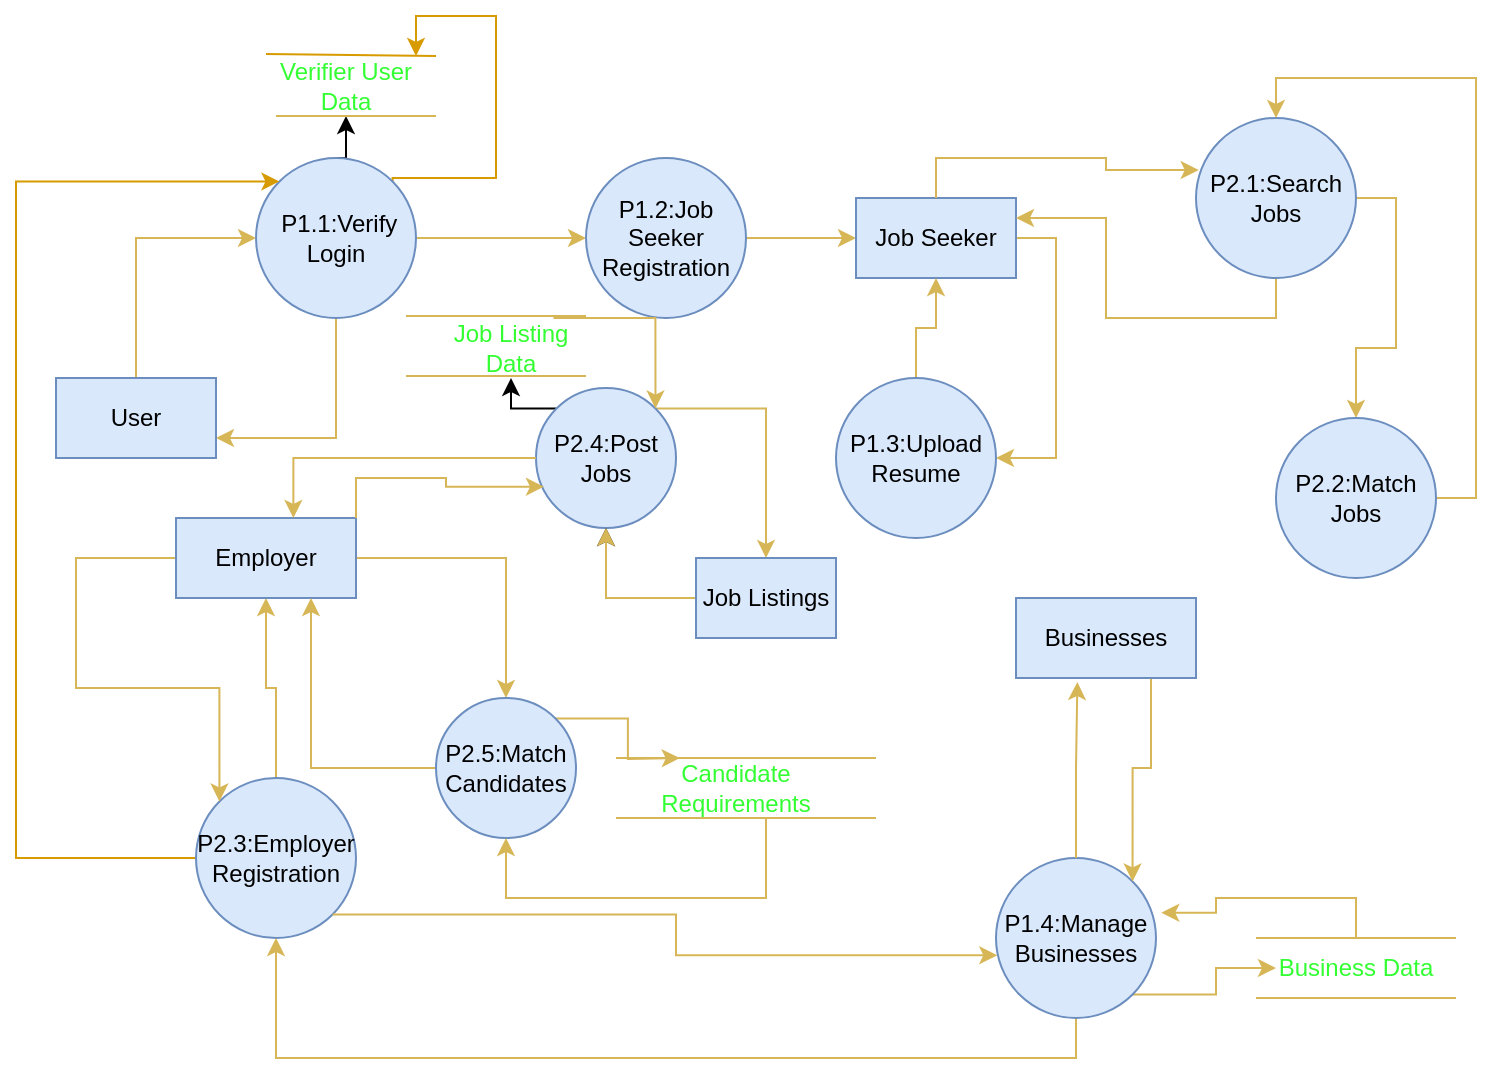 <mxfile version="26.2.2">
  <diagram name="Page-1" id="CfW-_Tz82PXMGNKahrf7">
    <mxGraphModel dx="788" dy="1624" grid="1" gridSize="10" guides="1" tooltips="1" connect="1" arrows="1" fold="1" page="1" pageScale="1" pageWidth="850" pageHeight="1100" math="0" shadow="0">
      <root>
        <mxCell id="0" />
        <mxCell id="1" parent="0" />
        <mxCell id="e3tBcOT2XjuRPqGABPEm-5" style="edgeStyle=orthogonalEdgeStyle;rounded=0;orthogonalLoop=1;jettySize=auto;html=1;exitX=0.5;exitY=1;exitDx=0;exitDy=0;entryX=1;entryY=0.75;entryDx=0;entryDy=0;fillColor=#fff2cc;strokeColor=#d6b656;" parent="1" source="e3tBcOT2XjuRPqGABPEm-2" target="e3tBcOT2XjuRPqGABPEm-3" edge="1">
          <mxGeometry relative="1" as="geometry" />
        </mxCell>
        <mxCell id="e3tBcOT2XjuRPqGABPEm-9" style="edgeStyle=orthogonalEdgeStyle;rounded=0;orthogonalLoop=1;jettySize=auto;html=1;exitX=1;exitY=0.5;exitDx=0;exitDy=0;fillColor=#fff2cc;strokeColor=#d6b656;" parent="1" source="e3tBcOT2XjuRPqGABPEm-2" target="e3tBcOT2XjuRPqGABPEm-10" edge="1">
          <mxGeometry relative="1" as="geometry">
            <mxPoint x="350" y="110" as="targetPoint" />
          </mxGeometry>
        </mxCell>
        <mxCell id="e3tBcOT2XjuRPqGABPEm-69" style="edgeStyle=orthogonalEdgeStyle;rounded=0;orthogonalLoop=1;jettySize=auto;html=1;exitX=0.5;exitY=0;exitDx=0;exitDy=0;entryX=0.5;entryY=1;entryDx=0;entryDy=0;" parent="1" source="e3tBcOT2XjuRPqGABPEm-2" target="e3tBcOT2XjuRPqGABPEm-65" edge="1">
          <mxGeometry relative="1" as="geometry" />
        </mxCell>
        <mxCell id="e3tBcOT2XjuRPqGABPEm-70" style="edgeStyle=orthogonalEdgeStyle;rounded=0;orthogonalLoop=1;jettySize=auto;html=1;exitX=1;exitY=0;exitDx=0;exitDy=0;entryX=1;entryY=0;entryDx=0;entryDy=0;fillColor=#ffe6cc;strokeColor=#d79b00;" parent="1" source="e3tBcOT2XjuRPqGABPEm-2" target="e3tBcOT2XjuRPqGABPEm-65" edge="1">
          <mxGeometry relative="1" as="geometry">
            <Array as="points">
              <mxPoint x="248" y="80" />
              <mxPoint x="300" y="80" />
              <mxPoint x="300" y="-1" />
              <mxPoint x="260" y="-1" />
            </Array>
          </mxGeometry>
        </mxCell>
        <mxCell id="e3tBcOT2XjuRPqGABPEm-2" value="&amp;nbsp;P1.1:Verify Login" style="ellipse;whiteSpace=wrap;html=1;aspect=fixed;fillColor=#dae8fc;strokeColor=#6c8ebf;" parent="1" vertex="1">
          <mxGeometry x="180" y="70" width="80" height="80" as="geometry" />
        </mxCell>
        <mxCell id="e3tBcOT2XjuRPqGABPEm-8" style="edgeStyle=orthogonalEdgeStyle;rounded=0;orthogonalLoop=1;jettySize=auto;html=1;exitX=0.5;exitY=0;exitDx=0;exitDy=0;entryX=0;entryY=0.5;entryDx=0;entryDy=0;fillColor=#fff2cc;strokeColor=#d6b656;" parent="1" source="e3tBcOT2XjuRPqGABPEm-3" target="e3tBcOT2XjuRPqGABPEm-2" edge="1">
          <mxGeometry relative="1" as="geometry" />
        </mxCell>
        <mxCell id="e3tBcOT2XjuRPqGABPEm-3" value="User" style="rounded=0;whiteSpace=wrap;html=1;fillColor=#dae8fc;strokeColor=#6c8ebf;" parent="1" vertex="1">
          <mxGeometry x="80" y="180" width="80" height="40" as="geometry" />
        </mxCell>
        <mxCell id="e3tBcOT2XjuRPqGABPEm-11" style="edgeStyle=orthogonalEdgeStyle;rounded=0;orthogonalLoop=1;jettySize=auto;html=1;exitX=1;exitY=0.5;exitDx=0;exitDy=0;fillColor=#fff2cc;strokeColor=#d6b656;" parent="1" source="e3tBcOT2XjuRPqGABPEm-10" target="e3tBcOT2XjuRPqGABPEm-12" edge="1">
          <mxGeometry relative="1" as="geometry">
            <mxPoint x="480" y="110" as="targetPoint" />
          </mxGeometry>
        </mxCell>
        <mxCell id="e3tBcOT2XjuRPqGABPEm-10" value="P1.2:Job Seeker Registration" style="ellipse;whiteSpace=wrap;html=1;aspect=fixed;fillColor=#dae8fc;strokeColor=#6c8ebf;" parent="1" vertex="1">
          <mxGeometry x="345" y="70" width="80" height="80" as="geometry" />
        </mxCell>
        <mxCell id="e3tBcOT2XjuRPqGABPEm-16" style="edgeStyle=orthogonalEdgeStyle;rounded=0;orthogonalLoop=1;jettySize=auto;html=1;exitX=1;exitY=0.5;exitDx=0;exitDy=0;entryX=1;entryY=0.5;entryDx=0;entryDy=0;fillColor=#fff2cc;strokeColor=#d6b656;" parent="1" source="e3tBcOT2XjuRPqGABPEm-12" target="e3tBcOT2XjuRPqGABPEm-13" edge="1">
          <mxGeometry relative="1" as="geometry" />
        </mxCell>
        <mxCell id="e3tBcOT2XjuRPqGABPEm-12" value="Job Seeker" style="rounded=0;whiteSpace=wrap;html=1;fillColor=#dae8fc;strokeColor=#6c8ebf;" parent="1" vertex="1">
          <mxGeometry x="480" y="90" width="80" height="40" as="geometry" />
        </mxCell>
        <mxCell id="e3tBcOT2XjuRPqGABPEm-15" style="edgeStyle=orthogonalEdgeStyle;rounded=0;orthogonalLoop=1;jettySize=auto;html=1;exitX=0.5;exitY=0;exitDx=0;exitDy=0;entryX=0.5;entryY=1;entryDx=0;entryDy=0;fillColor=#fff2cc;strokeColor=#d6b656;" parent="1" source="e3tBcOT2XjuRPqGABPEm-13" target="e3tBcOT2XjuRPqGABPEm-12" edge="1">
          <mxGeometry relative="1" as="geometry" />
        </mxCell>
        <mxCell id="e3tBcOT2XjuRPqGABPEm-13" value="P1.3:Upload Resume" style="ellipse;whiteSpace=wrap;html=1;aspect=fixed;fillColor=#dae8fc;strokeColor=#6c8ebf;" parent="1" vertex="1">
          <mxGeometry x="470" y="180" width="80" height="80" as="geometry" />
        </mxCell>
        <mxCell id="e3tBcOT2XjuRPqGABPEm-20" style="edgeStyle=orthogonalEdgeStyle;rounded=0;orthogonalLoop=1;jettySize=auto;html=1;exitX=0.5;exitY=1;exitDx=0;exitDy=0;entryX=1;entryY=0.25;entryDx=0;entryDy=0;fillColor=#fff2cc;strokeColor=#d6b656;" parent="1" source="e3tBcOT2XjuRPqGABPEm-18" target="e3tBcOT2XjuRPqGABPEm-12" edge="1">
          <mxGeometry relative="1" as="geometry" />
        </mxCell>
        <mxCell id="e3tBcOT2XjuRPqGABPEm-22" style="edgeStyle=orthogonalEdgeStyle;rounded=0;orthogonalLoop=1;jettySize=auto;html=1;exitX=1;exitY=0.5;exitDx=0;exitDy=0;fillColor=#fff2cc;strokeColor=#d6b656;" parent="1" source="e3tBcOT2XjuRPqGABPEm-18" target="e3tBcOT2XjuRPqGABPEm-21" edge="1">
          <mxGeometry relative="1" as="geometry" />
        </mxCell>
        <mxCell id="e3tBcOT2XjuRPqGABPEm-18" value="P2.1:Search Jobs" style="ellipse;whiteSpace=wrap;html=1;aspect=fixed;fillColor=#dae8fc;strokeColor=#6c8ebf;" parent="1" vertex="1">
          <mxGeometry x="650" y="50" width="80" height="80" as="geometry" />
        </mxCell>
        <mxCell id="e3tBcOT2XjuRPqGABPEm-19" style="edgeStyle=orthogonalEdgeStyle;rounded=0;orthogonalLoop=1;jettySize=auto;html=1;exitX=0.5;exitY=0;exitDx=0;exitDy=0;entryX=0.017;entryY=0.325;entryDx=0;entryDy=0;entryPerimeter=0;fillColor=#fff2cc;strokeColor=#d6b656;" parent="1" source="e3tBcOT2XjuRPqGABPEm-12" target="e3tBcOT2XjuRPqGABPEm-18" edge="1">
          <mxGeometry relative="1" as="geometry" />
        </mxCell>
        <mxCell id="e3tBcOT2XjuRPqGABPEm-23" style="edgeStyle=orthogonalEdgeStyle;rounded=0;orthogonalLoop=1;jettySize=auto;html=1;exitX=1;exitY=0.5;exitDx=0;exitDy=0;entryX=0.5;entryY=0;entryDx=0;entryDy=0;fillColor=#fff2cc;strokeColor=#d6b656;" parent="1" source="e3tBcOT2XjuRPqGABPEm-21" target="e3tBcOT2XjuRPqGABPEm-18" edge="1">
          <mxGeometry relative="1" as="geometry" />
        </mxCell>
        <mxCell id="e3tBcOT2XjuRPqGABPEm-21" value="P2.2:Match Jobs" style="ellipse;whiteSpace=wrap;html=1;aspect=fixed;fillColor=#dae8fc;strokeColor=#6c8ebf;" parent="1" vertex="1">
          <mxGeometry x="690" y="200" width="80" height="80" as="geometry" />
        </mxCell>
        <mxCell id="e3tBcOT2XjuRPqGABPEm-29" style="edgeStyle=orthogonalEdgeStyle;rounded=0;orthogonalLoop=1;jettySize=auto;html=1;exitX=0.5;exitY=0;exitDx=0;exitDy=0;entryX=0.5;entryY=1;entryDx=0;entryDy=0;fillColor=#fff2cc;strokeColor=#d6b656;" parent="1" source="e3tBcOT2XjuRPqGABPEm-25" target="e3tBcOT2XjuRPqGABPEm-27" edge="1">
          <mxGeometry relative="1" as="geometry" />
        </mxCell>
        <mxCell id="e3tBcOT2XjuRPqGABPEm-36" style="edgeStyle=orthogonalEdgeStyle;rounded=0;orthogonalLoop=1;jettySize=auto;html=1;exitX=0;exitY=0.5;exitDx=0;exitDy=0;entryX=0;entryY=0;entryDx=0;entryDy=0;fillColor=#ffe6cc;strokeColor=#d79b00;" parent="1" source="e3tBcOT2XjuRPqGABPEm-25" target="e3tBcOT2XjuRPqGABPEm-2" edge="1">
          <mxGeometry relative="1" as="geometry">
            <Array as="points">
              <mxPoint x="60" y="420" />
              <mxPoint x="60" y="82" />
            </Array>
          </mxGeometry>
        </mxCell>
        <mxCell id="e3tBcOT2XjuRPqGABPEm-25" value="P2.3:Employer Registration" style="ellipse;whiteSpace=wrap;html=1;aspect=fixed;fillColor=#dae8fc;strokeColor=#6c8ebf;" parent="1" vertex="1">
          <mxGeometry x="150" y="380" width="80" height="80" as="geometry" />
        </mxCell>
        <mxCell id="e3tBcOT2XjuRPqGABPEm-34" style="edgeStyle=orthogonalEdgeStyle;rounded=0;orthogonalLoop=1;jettySize=auto;html=1;exitX=0;exitY=0.5;exitDx=0;exitDy=0;entryX=0;entryY=0;entryDx=0;entryDy=0;fillColor=#fff2cc;strokeColor=#d6b656;" parent="1" source="e3tBcOT2XjuRPqGABPEm-27" target="e3tBcOT2XjuRPqGABPEm-25" edge="1">
          <mxGeometry relative="1" as="geometry">
            <Array as="points">
              <mxPoint x="90" y="270" />
              <mxPoint x="90" y="335" />
              <mxPoint x="162" y="335" />
            </Array>
          </mxGeometry>
        </mxCell>
        <mxCell id="e3tBcOT2XjuRPqGABPEm-42" style="edgeStyle=orthogonalEdgeStyle;rounded=0;orthogonalLoop=1;jettySize=auto;html=1;exitX=1;exitY=0.5;exitDx=0;exitDy=0;entryX=0.5;entryY=0;entryDx=0;entryDy=0;fillColor=#fff2cc;strokeColor=#d6b656;" parent="1" source="e3tBcOT2XjuRPqGABPEm-27" target="e3tBcOT2XjuRPqGABPEm-40" edge="1">
          <mxGeometry relative="1" as="geometry" />
        </mxCell>
        <mxCell id="e3tBcOT2XjuRPqGABPEm-27" value="Employer" style="rounded=0;whiteSpace=wrap;html=1;fillColor=#dae8fc;strokeColor=#6c8ebf;" parent="1" vertex="1">
          <mxGeometry x="140" y="250" width="90" height="40" as="geometry" />
        </mxCell>
        <mxCell id="e3tBcOT2XjuRPqGABPEm-46" style="edgeStyle=orthogonalEdgeStyle;rounded=0;orthogonalLoop=1;jettySize=auto;html=1;exitX=1;exitY=0;exitDx=0;exitDy=0;entryX=0.5;entryY=0;entryDx=0;entryDy=0;fillColor=#fff2cc;strokeColor=#d6b656;" parent="1" source="e3tBcOT2XjuRPqGABPEm-37" target="e3tBcOT2XjuRPqGABPEm-45" edge="1">
          <mxGeometry relative="1" as="geometry" />
        </mxCell>
        <mxCell id="e3tBcOT2XjuRPqGABPEm-55" style="edgeStyle=orthogonalEdgeStyle;rounded=0;orthogonalLoop=1;jettySize=auto;html=1;exitX=0;exitY=0;exitDx=0;exitDy=0;entryX=0.5;entryY=1;entryDx=0;entryDy=0;" parent="1" source="e3tBcOT2XjuRPqGABPEm-37" target="e3tBcOT2XjuRPqGABPEm-51" edge="1">
          <mxGeometry relative="1" as="geometry" />
        </mxCell>
        <mxCell id="e3tBcOT2XjuRPqGABPEm-37" value="P2.4:Post Jobs" style="ellipse;whiteSpace=wrap;html=1;aspect=fixed;fillColor=#dae8fc;strokeColor=#6c8ebf;" parent="1" vertex="1">
          <mxGeometry x="320" y="185" width="70" height="70" as="geometry" />
        </mxCell>
        <mxCell id="e3tBcOT2XjuRPqGABPEm-38" style="edgeStyle=orthogonalEdgeStyle;rounded=0;orthogonalLoop=1;jettySize=auto;html=1;exitX=0;exitY=0.5;exitDx=0;exitDy=0;entryX=0.652;entryY=0;entryDx=0;entryDy=0;entryPerimeter=0;fillColor=#fff2cc;strokeColor=#d6b656;" parent="1" source="e3tBcOT2XjuRPqGABPEm-37" target="e3tBcOT2XjuRPqGABPEm-27" edge="1">
          <mxGeometry relative="1" as="geometry" />
        </mxCell>
        <mxCell id="e3tBcOT2XjuRPqGABPEm-43" style="edgeStyle=orthogonalEdgeStyle;rounded=0;orthogonalLoop=1;jettySize=auto;html=1;exitX=0;exitY=0.5;exitDx=0;exitDy=0;entryX=0.75;entryY=1;entryDx=0;entryDy=0;fillColor=#fff2cc;strokeColor=#d6b656;" parent="1" source="e3tBcOT2XjuRPqGABPEm-40" target="e3tBcOT2XjuRPqGABPEm-27" edge="1">
          <mxGeometry relative="1" as="geometry" />
        </mxCell>
        <mxCell id="e3tBcOT2XjuRPqGABPEm-60" style="edgeStyle=orthogonalEdgeStyle;rounded=0;orthogonalLoop=1;jettySize=auto;html=1;exitX=1;exitY=0;exitDx=0;exitDy=0;entryX=0.25;entryY=0;entryDx=0;entryDy=0;fillColor=#fff2cc;strokeColor=#d6b656;" parent="1" source="e3tBcOT2XjuRPqGABPEm-40" edge="1">
          <mxGeometry relative="1" as="geometry">
            <mxPoint x="391.875" y="370" as="targetPoint" />
          </mxGeometry>
        </mxCell>
        <mxCell id="e3tBcOT2XjuRPqGABPEm-40" value="P2.5:Match Candidates" style="ellipse;whiteSpace=wrap;html=1;aspect=fixed;fillColor=#dae8fc;strokeColor=#6c8ebf;" parent="1" vertex="1">
          <mxGeometry x="270" y="340" width="70" height="70" as="geometry" />
        </mxCell>
        <mxCell id="e3tBcOT2XjuRPqGABPEm-41" style="edgeStyle=orthogonalEdgeStyle;rounded=0;orthogonalLoop=1;jettySize=auto;html=1;exitX=1;exitY=0;exitDx=0;exitDy=0;entryX=0.057;entryY=0.705;entryDx=0;entryDy=0;entryPerimeter=0;fillColor=#fff2cc;strokeColor=#d6b656;" parent="1" source="e3tBcOT2XjuRPqGABPEm-27" target="e3tBcOT2XjuRPqGABPEm-37" edge="1">
          <mxGeometry relative="1" as="geometry" />
        </mxCell>
        <mxCell id="e3tBcOT2XjuRPqGABPEm-47" style="edgeStyle=orthogonalEdgeStyle;rounded=0;orthogonalLoop=1;jettySize=auto;html=1;exitX=0;exitY=0.5;exitDx=0;exitDy=0;entryX=0.5;entryY=1;entryDx=0;entryDy=0;" parent="1" source="e3tBcOT2XjuRPqGABPEm-45" target="e3tBcOT2XjuRPqGABPEm-37" edge="1">
          <mxGeometry relative="1" as="geometry" />
        </mxCell>
        <mxCell id="e3tBcOT2XjuRPqGABPEm-73" value="" style="edgeStyle=orthogonalEdgeStyle;rounded=0;orthogonalLoop=1;jettySize=auto;html=1;fillColor=#fff2cc;strokeColor=#d6b656;" parent="1" source="e3tBcOT2XjuRPqGABPEm-45" target="e3tBcOT2XjuRPqGABPEm-37" edge="1">
          <mxGeometry relative="1" as="geometry" />
        </mxCell>
        <mxCell id="e3tBcOT2XjuRPqGABPEm-45" value="Job Listings" style="rounded=0;whiteSpace=wrap;html=1;fillColor=#dae8fc;strokeColor=#6c8ebf;" parent="1" vertex="1">
          <mxGeometry x="400" y="270" width="70" height="40" as="geometry" />
        </mxCell>
        <mxCell id="e3tBcOT2XjuRPqGABPEm-72" style="edgeStyle=orthogonalEdgeStyle;rounded=0;orthogonalLoop=1;jettySize=auto;html=1;exitX=0.75;exitY=0;exitDx=0;exitDy=0;entryX=1;entryY=0;entryDx=0;entryDy=0;fillColor=#fff2cc;strokeColor=#d6b656;" parent="1" source="e3tBcOT2XjuRPqGABPEm-51" target="e3tBcOT2XjuRPqGABPEm-37" edge="1">
          <mxGeometry relative="1" as="geometry">
            <Array as="points">
              <mxPoint x="380" y="150" />
            </Array>
          </mxGeometry>
        </mxCell>
        <mxCell id="e3tBcOT2XjuRPqGABPEm-51" value="&lt;font style=&quot;color: rgb(51, 255, 51);&quot;&gt;Job Listing Data&lt;/font&gt;" style="text;html=1;align=center;verticalAlign=middle;whiteSpace=wrap;rounded=0;" parent="1" vertex="1">
          <mxGeometry x="265" y="150" width="85" height="30" as="geometry" />
        </mxCell>
        <mxCell id="e3tBcOT2XjuRPqGABPEm-52" value="" style="endArrow=none;html=1;rounded=0;strokeColor=#d6b656;fillColor=#fff2cc;" parent="1" edge="1">
          <mxGeometry width="50" height="50" relative="1" as="geometry">
            <mxPoint x="255" y="149" as="sourcePoint" />
            <mxPoint x="345" y="149" as="targetPoint" />
          </mxGeometry>
        </mxCell>
        <mxCell id="e3tBcOT2XjuRPqGABPEm-53" value="" style="endArrow=none;html=1;rounded=0;strokeColor=#d6b656;fillColor=#fff2cc;" parent="1" edge="1">
          <mxGeometry width="50" height="50" relative="1" as="geometry">
            <mxPoint x="255" y="179" as="sourcePoint" />
            <mxPoint x="345" y="179" as="targetPoint" />
          </mxGeometry>
        </mxCell>
        <mxCell id="e3tBcOT2XjuRPqGABPEm-61" style="edgeStyle=orthogonalEdgeStyle;rounded=0;orthogonalLoop=1;jettySize=auto;html=1;exitX=0.5;exitY=1;exitDx=0;exitDy=0;entryX=0.5;entryY=1;entryDx=0;entryDy=0;fillColor=#fff2cc;strokeColor=#d6b656;" parent="1" target="e3tBcOT2XjuRPqGABPEm-40" edge="1">
          <mxGeometry relative="1" as="geometry">
            <mxPoint x="421.25" y="400" as="sourcePoint" />
            <Array as="points">
              <mxPoint x="435" y="440" />
              <mxPoint x="305" y="440" />
            </Array>
          </mxGeometry>
        </mxCell>
        <mxCell id="e3tBcOT2XjuRPqGABPEm-63" value="" style="endArrow=none;html=1;rounded=0;fillColor=#ffe6cc;strokeColor=#d79b00;" parent="1" edge="1">
          <mxGeometry width="50" height="50" relative="1" as="geometry">
            <mxPoint x="185" y="18" as="sourcePoint" />
            <mxPoint x="270" y="19" as="targetPoint" />
          </mxGeometry>
        </mxCell>
        <mxCell id="e3tBcOT2XjuRPqGABPEm-64" value="" style="endArrow=none;html=1;rounded=0;fillColor=#fff2cc;strokeColor=#d6b656;" parent="1" edge="1">
          <mxGeometry width="50" height="50" relative="1" as="geometry">
            <mxPoint x="190" y="49" as="sourcePoint" />
            <mxPoint x="270" y="49" as="targetPoint" />
          </mxGeometry>
        </mxCell>
        <mxCell id="e3tBcOT2XjuRPqGABPEm-65" value="&lt;font style=&quot;color: rgb(51, 255, 51);&quot;&gt;Verifier User Data&lt;/font&gt;" style="text;html=1;align=center;verticalAlign=middle;whiteSpace=wrap;rounded=0;" parent="1" vertex="1">
          <mxGeometry x="190" y="19" width="70" height="30" as="geometry" />
        </mxCell>
        <mxCell id="e3tBcOT2XjuRPqGABPEm-74" value="" style="endArrow=none;html=1;rounded=0;fillColor=#fff2cc;strokeColor=#d6b656;" parent="1" edge="1">
          <mxGeometry width="50" height="50" relative="1" as="geometry">
            <mxPoint x="360" y="370" as="sourcePoint" />
            <mxPoint x="490" y="370" as="targetPoint" />
          </mxGeometry>
        </mxCell>
        <mxCell id="e3tBcOT2XjuRPqGABPEm-75" value="" style="endArrow=none;html=1;rounded=0;fillColor=#fff2cc;strokeColor=#d6b656;" parent="1" edge="1">
          <mxGeometry width="50" height="50" relative="1" as="geometry">
            <mxPoint x="360" y="400" as="sourcePoint" />
            <mxPoint x="490" y="400" as="targetPoint" />
          </mxGeometry>
        </mxCell>
        <mxCell id="e3tBcOT2XjuRPqGABPEm-76" value="&lt;font style=&quot;color: rgb(51, 255, 51);&quot;&gt;Candidate Requirements&lt;/font&gt;" style="text;html=1;align=center;verticalAlign=middle;whiteSpace=wrap;rounded=0;" parent="1" vertex="1">
          <mxGeometry x="380" y="370" width="80" height="30" as="geometry" />
        </mxCell>
        <mxCell id="VbFHiT7bolJ2c2VQwf7J-4" style="edgeStyle=orthogonalEdgeStyle;rounded=0;orthogonalLoop=1;jettySize=auto;html=1;exitX=0.5;exitY=1;exitDx=0;exitDy=0;entryX=0.5;entryY=1;entryDx=0;entryDy=0;fillColor=#fff2cc;strokeColor=#d6b656;" edge="1" parent="1" source="VbFHiT7bolJ2c2VQwf7J-1" target="e3tBcOT2XjuRPqGABPEm-25">
          <mxGeometry relative="1" as="geometry" />
        </mxCell>
        <mxCell id="VbFHiT7bolJ2c2VQwf7J-16" style="edgeStyle=orthogonalEdgeStyle;rounded=0;orthogonalLoop=1;jettySize=auto;html=1;exitX=1;exitY=1;exitDx=0;exitDy=0;fillColor=#fff2cc;strokeColor=#d6b656;" edge="1" parent="1" source="VbFHiT7bolJ2c2VQwf7J-1" target="VbFHiT7bolJ2c2VQwf7J-10">
          <mxGeometry relative="1" as="geometry" />
        </mxCell>
        <mxCell id="VbFHiT7bolJ2c2VQwf7J-1" value="P1.4:Manage Businesses" style="ellipse;whiteSpace=wrap;html=1;aspect=fixed;fillColor=#dae8fc;strokeColor=#6c8ebf;" vertex="1" parent="1">
          <mxGeometry x="550" y="420" width="80" height="80" as="geometry" />
        </mxCell>
        <mxCell id="VbFHiT7bolJ2c2VQwf7J-5" style="edgeStyle=orthogonalEdgeStyle;rounded=0;orthogonalLoop=1;jettySize=auto;html=1;exitX=1;exitY=1;exitDx=0;exitDy=0;entryX=0.008;entryY=0.608;entryDx=0;entryDy=0;entryPerimeter=0;fillColor=#fff2cc;strokeColor=#d6b656;" edge="1" parent="1" source="e3tBcOT2XjuRPqGABPEm-25" target="VbFHiT7bolJ2c2VQwf7J-1">
          <mxGeometry relative="1" as="geometry" />
        </mxCell>
        <mxCell id="VbFHiT7bolJ2c2VQwf7J-8" style="edgeStyle=orthogonalEdgeStyle;rounded=0;orthogonalLoop=1;jettySize=auto;html=1;exitX=0.75;exitY=1;exitDx=0;exitDy=0;entryX=1;entryY=0;entryDx=0;entryDy=0;fillColor=#fff2cc;strokeColor=#d6b656;" edge="1" parent="1" source="VbFHiT7bolJ2c2VQwf7J-6" target="VbFHiT7bolJ2c2VQwf7J-1">
          <mxGeometry relative="1" as="geometry" />
        </mxCell>
        <mxCell id="VbFHiT7bolJ2c2VQwf7J-6" value="Businesses" style="rounded=0;whiteSpace=wrap;html=1;fillColor=#dae8fc;strokeColor=#6c8ebf;" vertex="1" parent="1">
          <mxGeometry x="560" y="290" width="90" height="40" as="geometry" />
        </mxCell>
        <mxCell id="VbFHiT7bolJ2c2VQwf7J-7" style="edgeStyle=orthogonalEdgeStyle;rounded=0;orthogonalLoop=1;jettySize=auto;html=1;exitX=0.5;exitY=0;exitDx=0;exitDy=0;entryX=0.341;entryY=1.05;entryDx=0;entryDy=0;entryPerimeter=0;fillColor=#fff2cc;strokeColor=#d6b656;" edge="1" parent="1" source="VbFHiT7bolJ2c2VQwf7J-1" target="VbFHiT7bolJ2c2VQwf7J-6">
          <mxGeometry relative="1" as="geometry" />
        </mxCell>
        <mxCell id="VbFHiT7bolJ2c2VQwf7J-9" value="" style="endArrow=none;html=1;rounded=0;fillColor=#fff2cc;strokeColor=#d6b656;" edge="1" parent="1">
          <mxGeometry width="50" height="50" relative="1" as="geometry">
            <mxPoint x="680" y="460" as="sourcePoint" />
            <mxPoint x="780" y="460" as="targetPoint" />
          </mxGeometry>
        </mxCell>
        <mxCell id="VbFHiT7bolJ2c2VQwf7J-10" value="&lt;font style=&quot;color: rgb(51, 255, 51);&quot;&gt;Business Data&lt;/font&gt;" style="text;html=1;align=center;verticalAlign=middle;whiteSpace=wrap;rounded=0;" vertex="1" parent="1">
          <mxGeometry x="690" y="460" width="80" height="30" as="geometry" />
        </mxCell>
        <mxCell id="VbFHiT7bolJ2c2VQwf7J-13" value="" style="endArrow=none;html=1;rounded=0;fillColor=#fff2cc;strokeColor=#d6b656;" edge="1" parent="1">
          <mxGeometry width="50" height="50" relative="1" as="geometry">
            <mxPoint x="680" y="490" as="sourcePoint" />
            <mxPoint x="780" y="490" as="targetPoint" />
          </mxGeometry>
        </mxCell>
        <mxCell id="VbFHiT7bolJ2c2VQwf7J-14" style="edgeStyle=orthogonalEdgeStyle;rounded=0;orthogonalLoop=1;jettySize=auto;html=1;exitX=0.5;exitY=0;exitDx=0;exitDy=0;entryX=1.033;entryY=0.342;entryDx=0;entryDy=0;entryPerimeter=0;fillColor=#fff2cc;strokeColor=#d6b656;" edge="1" parent="1" source="VbFHiT7bolJ2c2VQwf7J-10" target="VbFHiT7bolJ2c2VQwf7J-1">
          <mxGeometry relative="1" as="geometry" />
        </mxCell>
      </root>
    </mxGraphModel>
  </diagram>
</mxfile>
